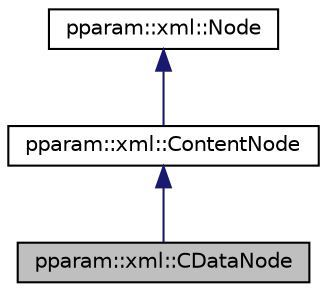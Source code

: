 digraph "pparam::xml::CDataNode"
{
 // LATEX_PDF_SIZE
  edge [fontname="Helvetica",fontsize="10",labelfontname="Helvetica",labelfontsize="10"];
  node [fontname="Helvetica",fontsize="10",shape=record];
  Node1 [label="pparam::xml::CDataNode",height=0.2,width=0.4,color="black", fillcolor="grey75", style="filled", fontcolor="black",tooltip=" "];
  Node2 -> Node1 [dir="back",color="midnightblue",fontsize="10",style="solid",fontname="Helvetica"];
  Node2 [label="pparam::xml::ContentNode",height=0.2,width=0.4,color="black", fillcolor="white", style="filled",URL="$classpparam_1_1xml_1_1ContentNode.html",tooltip=" "];
  Node3 -> Node2 [dir="back",color="midnightblue",fontsize="10",style="solid",fontname="Helvetica"];
  Node3 [label="pparam::xml::Node",height=0.2,width=0.4,color="black", fillcolor="white", style="filled",URL="$classpparam_1_1xml_1_1Node.html",tooltip=" "];
}
